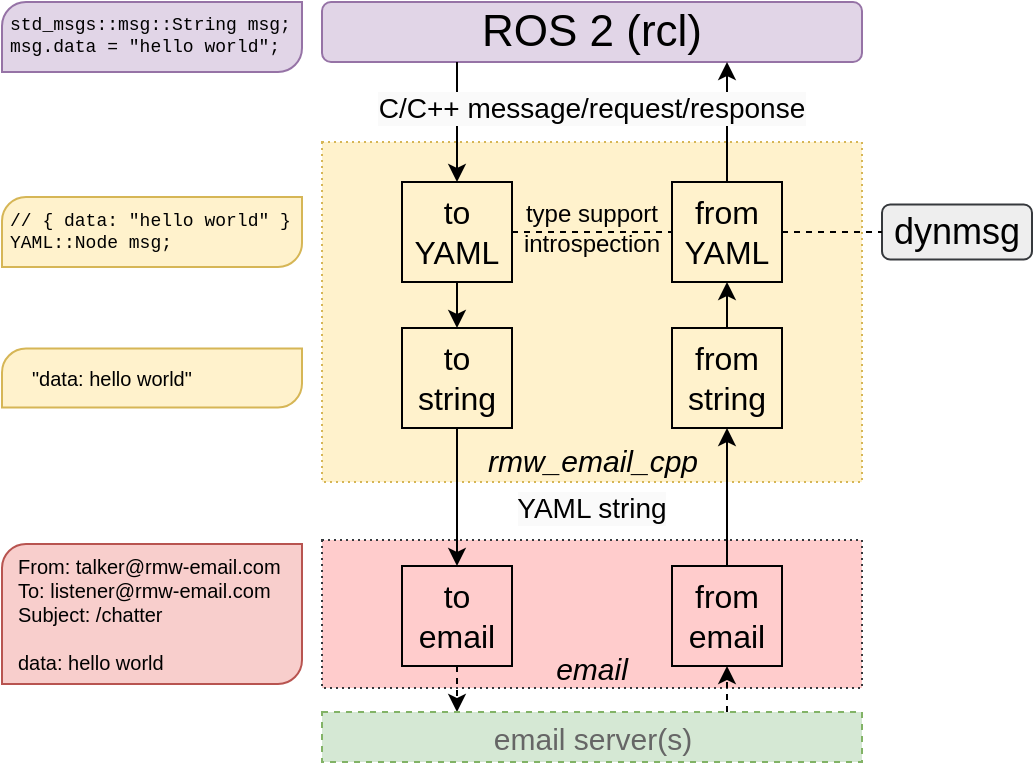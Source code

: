 <mxfile version="15.3.8" type="device"><diagram id="602wcl8TwcZ_TYXThDWu" name="Page-1"><mxGraphModel dx="1314" dy="730" grid="1" gridSize="10" guides="1" tooltips="1" connect="1" arrows="1" fold="1" page="1" pageScale="1" pageWidth="1100" pageHeight="850" math="0" shadow="0"><root><mxCell id="0"/><mxCell id="1" parent="0"/><mxCell id="jCnUBX12jbK9Gn_afA9o-1" value="&lt;font style=&quot;font-size: 22px&quot;&gt;ROS 2 (rcl)&lt;/font&gt;" style="rounded=1;whiteSpace=wrap;html=1;fillColor=#e1d5e7;fontSize=22;strokeColor=#9673a6;fontStyle=0" parent="1" vertex="1"><mxGeometry x="360" y="160" width="270" height="30" as="geometry"/></mxCell><mxCell id="jCnUBX12jbK9Gn_afA9o-2" value="" style="rounded=0;whiteSpace=wrap;html=1;fillColor=#fff2cc;fontFamily=Helvetica;fontSize=16;dashed=1;dashPattern=1 2;strokeColor=#d6b656;" parent="1" vertex="1"><mxGeometry x="360" y="230" width="270" height="170" as="geometry"/></mxCell><mxCell id="jCnUBX12jbK9Gn_afA9o-7" value="dynmsg" style="rounded=1;whiteSpace=wrap;html=1;fontFamily=Helvetica;fontSize=18;fillColor=#eeeeee;strokeColor=#36393d;" parent="1" vertex="1"><mxGeometry x="640" y="261.25" width="75" height="27.5" as="geometry"/></mxCell><mxCell id="jCnUBX12jbK9Gn_afA9o-8" value="" style="rounded=0;whiteSpace=wrap;html=1;fontSize=20;fillColor=#ffcccc;dashed=1;dashPattern=1 2;strokeColor=#36393d;" parent="1" vertex="1"><mxGeometry x="360" y="429" width="270" height="74" as="geometry"/></mxCell><mxCell id="jCnUBX12jbK9Gn_afA9o-26" style="edgeStyle=orthogonalEdgeStyle;rounded=0;orthogonalLoop=1;jettySize=auto;html=1;entryX=0.5;entryY=0;entryDx=0;entryDy=0;fontFamily=Helvetica;fontSize=18;endArrow=classic;endFill=1;" parent="1" source="jCnUBX12jbK9Gn_afA9o-16" target="jCnUBX12jbK9Gn_afA9o-24" edge="1"><mxGeometry relative="1" as="geometry"/></mxCell><mxCell id="jCnUBX12jbK9Gn_afA9o-16" value="to&lt;br style=&quot;font-size: 16px;&quot;&gt;YAML" style="rounded=0;whiteSpace=wrap;html=1;fontFamily=Helvetica;fontSize=16;strokeColor=#000000;fillColor=none;" parent="1" vertex="1"><mxGeometry x="400" y="250" width="55" height="50" as="geometry"/></mxCell><mxCell id="jCnUBX12jbK9Gn_afA9o-22" style="edgeStyle=orthogonalEdgeStyle;rounded=0;orthogonalLoop=1;jettySize=auto;html=1;exitX=1;exitY=0.5;exitDx=0;exitDy=0;fontFamily=Helvetica;fontSize=18;endArrow=none;endFill=0;dashed=1;" parent="1" source="jCnUBX12jbK9Gn_afA9o-18" target="jCnUBX12jbK9Gn_afA9o-7" edge="1"><mxGeometry relative="1" as="geometry"/></mxCell><mxCell id="jCnUBX12jbK9Gn_afA9o-18" value="from&lt;br style=&quot;font-size: 16px;&quot;&gt;YAML" style="rounded=0;whiteSpace=wrap;html=1;fontFamily=Helvetica;fontSize=16;strokeColor=#000000;fillColor=none;" parent="1" vertex="1"><mxGeometry x="535" y="250" width="55" height="50" as="geometry"/></mxCell><mxCell id="jCnUBX12jbK9Gn_afA9o-24" value="to&lt;br style=&quot;font-size: 16px;&quot;&gt;string" style="rounded=0;whiteSpace=wrap;html=1;fontFamily=Helvetica;fontSize=16;strokeColor=#000000;fillColor=none;" parent="1" vertex="1"><mxGeometry x="400" y="323" width="55" height="50" as="geometry"/></mxCell><mxCell id="jCnUBX12jbK9Gn_afA9o-27" style="edgeStyle=orthogonalEdgeStyle;rounded=0;orthogonalLoop=1;jettySize=auto;html=1;entryX=0.5;entryY=1;entryDx=0;entryDy=0;fontFamily=Helvetica;fontSize=18;endArrow=classic;endFill=1;" parent="1" source="jCnUBX12jbK9Gn_afA9o-25" target="jCnUBX12jbK9Gn_afA9o-18" edge="1"><mxGeometry relative="1" as="geometry"/></mxCell><mxCell id="jCnUBX12jbK9Gn_afA9o-25" value="from&lt;br style=&quot;font-size: 16px;&quot;&gt;string" style="rounded=0;whiteSpace=wrap;html=1;fontFamily=Helvetica;fontSize=16;strokeColor=#000000;fillColor=none;" parent="1" vertex="1"><mxGeometry x="535" y="323" width="55" height="50" as="geometry"/></mxCell><mxCell id="DyVd6OIuTBmbQWbVTkdJ-4" value="" style="group;fillColor=none;absoluteArcSize=0;fontFamily=Helvetica;" parent="1" vertex="1" connectable="0"><mxGeometry x="200" y="160" width="150" height="35" as="geometry"/></mxCell><mxCell id="DyVd6OIuTBmbQWbVTkdJ-2" value="" style="verticalLabelPosition=bottom;verticalAlign=top;html=1;shape=mxgraph.basic.diag_round_rect;dx=6;fillColor=#e1d5e7;strokeColor=#9673a6;" parent="DyVd6OIuTBmbQWbVTkdJ-4" vertex="1"><mxGeometry width="150" height="35" as="geometry"/></mxCell><mxCell id="DyVd6OIuTBmbQWbVTkdJ-3" value="&lt;font style=&quot;font-size: 9px;&quot;&gt;std_msgs::msg::String msg;&lt;br style=&quot;font-size: 9px;&quot;&gt;msg.data = &quot;hello world&quot;;&lt;/font&gt;" style="text;html=1;align=left;verticalAlign=middle;whiteSpace=wrap;rounded=0;fontFamily=Courier New;fontSize=9;" parent="DyVd6OIuTBmbQWbVTkdJ-4" vertex="1"><mxGeometry x="2" y="5.83" width="150" height="23.33" as="geometry"/></mxCell><mxCell id="DyVd6OIuTBmbQWbVTkdJ-5" value="" style="group;align=left;" parent="1" vertex="1" connectable="0"><mxGeometry x="200" y="257.5" width="150" height="35" as="geometry"/></mxCell><mxCell id="DyVd6OIuTBmbQWbVTkdJ-6" value="" style="verticalLabelPosition=bottom;verticalAlign=top;html=1;shape=mxgraph.basic.diag_round_rect;dx=6;fillColor=#fff2cc;strokeColor=#d6b656;" parent="DyVd6OIuTBmbQWbVTkdJ-5" vertex="1"><mxGeometry width="150" height="35" as="geometry"/></mxCell><mxCell id="DyVd6OIuTBmbQWbVTkdJ-7" value="&lt;font style=&quot;font-size: 9px;&quot;&gt;// { data: &quot;hello world&quot; }&lt;br style=&quot;font-size: 9px;&quot;&gt;YAML::Node msg;&lt;/font&gt;" style="text;html=1;strokeColor=none;fillColor=none;align=left;verticalAlign=middle;whiteSpace=wrap;rounded=0;fontFamily=Courier New;fontSize=9;" parent="DyVd6OIuTBmbQWbVTkdJ-5" vertex="1"><mxGeometry x="2" y="5.83" width="150" height="23.33" as="geometry"/></mxCell><mxCell id="DyVd6OIuTBmbQWbVTkdJ-9" value="" style="group;align=left;" parent="1" vertex="1" connectable="0"><mxGeometry x="200" y="333.25" width="150" height="29.5" as="geometry"/></mxCell><mxCell id="DyVd6OIuTBmbQWbVTkdJ-10" value="" style="verticalLabelPosition=bottom;verticalAlign=top;html=1;shape=mxgraph.basic.diag_round_rect;dx=6;fillColor=#fff2cc;strokeColor=#d6b656;" parent="DyVd6OIuTBmbQWbVTkdJ-9" vertex="1"><mxGeometry width="150" height="29.5" as="geometry"/></mxCell><mxCell id="DyVd6OIuTBmbQWbVTkdJ-11" value="&lt;font style=&quot;font-size: 10px&quot;&gt;&quot;data: hello world&quot;&lt;/font&gt;" style="text;html=1;strokeColor=none;fillColor=none;align=left;verticalAlign=middle;whiteSpace=wrap;rounded=0;" parent="DyVd6OIuTBmbQWbVTkdJ-9" vertex="1"><mxGeometry x="12.5" y="4.917" width="125" height="19.667" as="geometry"/></mxCell><mxCell id="DyVd6OIuTBmbQWbVTkdJ-24" style="edgeStyle=orthogonalEdgeStyle;rounded=0;orthogonalLoop=1;jettySize=auto;html=1;exitX=0.5;exitY=1;exitDx=0;exitDy=0;entryX=0.25;entryY=0;entryDx=0;entryDy=0;fontSize=14;dashed=1;" parent="1" source="DyVd6OIuTBmbQWbVTkdJ-12" target="DyVd6OIuTBmbQWbVTkdJ-23" edge="1"><mxGeometry relative="1" as="geometry"/></mxCell><mxCell id="DyVd6OIuTBmbQWbVTkdJ-12" value="to email" style="rounded=0;whiteSpace=wrap;html=1;fontFamily=Helvetica;fontSize=16;strokeColor=#000000;fillColor=none;" parent="1" vertex="1"><mxGeometry x="400" y="442" width="55" height="50" as="geometry"/></mxCell><mxCell id="DyVd6OIuTBmbQWbVTkdJ-13" value="from email" style="rounded=0;whiteSpace=wrap;html=1;fontFamily=Helvetica;fontSize=16;strokeColor=#000000;fillColor=none;" parent="1" vertex="1"><mxGeometry x="535" y="442" width="55" height="50" as="geometry"/></mxCell><mxCell id="DyVd6OIuTBmbQWbVTkdJ-14" value="" style="group;align=left;" parent="1" vertex="1" connectable="0"><mxGeometry x="200" y="431" width="150" height="70" as="geometry"/></mxCell><mxCell id="DyVd6OIuTBmbQWbVTkdJ-15" value="" style="verticalLabelPosition=bottom;verticalAlign=top;html=1;shape=mxgraph.basic.diag_round_rect;dx=6;fillColor=#f8cecc;strokeColor=#b85450;" parent="DyVd6OIuTBmbQWbVTkdJ-14" vertex="1"><mxGeometry width="150" height="70" as="geometry"/></mxCell><mxCell id="DyVd6OIuTBmbQWbVTkdJ-16" value="&lt;div style=&quot;font-size: 10px&quot;&gt;&lt;font style=&quot;font-size: 10px&quot;&gt;From: talker@rmw-email.com&lt;/font&gt;&lt;/div&gt;&lt;div style=&quot;font-size: 10px&quot;&gt;&lt;font style=&quot;font-size: 10px&quot;&gt;To: listener@rmw-email.com&lt;/font&gt;&lt;/div&gt;&lt;div style=&quot;font-size: 10px&quot;&gt;&lt;font style=&quot;font-size: 10px&quot;&gt;Subject: /chatter&lt;/font&gt;&lt;/div&gt;&lt;div style=&quot;font-size: 10px&quot;&gt;&lt;font style=&quot;font-size: 10px&quot;&gt;&lt;br&gt;&lt;/font&gt;&lt;/div&gt;&lt;div style=&quot;font-size: 10px&quot;&gt;&lt;font style=&quot;font-size: 10px&quot;&gt;data: hello world&lt;/font&gt;&lt;/div&gt;" style="text;html=1;strokeColor=none;fillColor=none;align=left;verticalAlign=middle;whiteSpace=wrap;rounded=0;" parent="DyVd6OIuTBmbQWbVTkdJ-14" vertex="1"><mxGeometry x="6.25" y="11.67" width="137.5" height="46.67" as="geometry"/></mxCell><mxCell id="jCnUBX12jbK9Gn_afA9o-10" style="edgeStyle=orthogonalEdgeStyle;rounded=0;orthogonalLoop=1;jettySize=auto;html=1;exitX=0.5;exitY=1;exitDx=0;exitDy=0;entryX=0.5;entryY=0;entryDx=0;entryDy=0;fontFamily=Helvetica;fontSize=18;" parent="1" source="jCnUBX12jbK9Gn_afA9o-24" target="DyVd6OIuTBmbQWbVTkdJ-12" edge="1"><mxGeometry relative="1" as="geometry"/></mxCell><mxCell id="jCnUBX12jbK9Gn_afA9o-11" style="edgeStyle=orthogonalEdgeStyle;rounded=0;orthogonalLoop=1;jettySize=auto;html=1;exitX=0.5;exitY=0;exitDx=0;exitDy=0;entryX=0.5;entryY=1;entryDx=0;entryDy=0;fontFamily=Helvetica;fontSize=18;" parent="1" source="DyVd6OIuTBmbQWbVTkdJ-13" target="jCnUBX12jbK9Gn_afA9o-25" edge="1"><mxGeometry relative="1" as="geometry"/></mxCell><mxCell id="DyVd6OIuTBmbQWbVTkdJ-25" style="edgeStyle=orthogonalEdgeStyle;rounded=0;orthogonalLoop=1;jettySize=auto;html=1;exitX=0.75;exitY=0;exitDx=0;exitDy=0;entryX=0.5;entryY=1;entryDx=0;entryDy=0;fontSize=14;dashed=1;" parent="1" source="DyVd6OIuTBmbQWbVTkdJ-23" target="DyVd6OIuTBmbQWbVTkdJ-13" edge="1"><mxGeometry relative="1" as="geometry"/></mxCell><mxCell id="DyVd6OIuTBmbQWbVTkdJ-23" value="" style="rounded=0;whiteSpace=wrap;html=1;fontSize=20;fillColor=#d5e8d4;dashed=1;strokeColor=#82b366;align=center;" parent="1" vertex="1"><mxGeometry x="360" y="515" width="270" height="25" as="geometry"/></mxCell><mxCell id="jCnUBX12jbK9Gn_afA9o-4" style="edgeStyle=orthogonalEdgeStyle;rounded=0;orthogonalLoop=1;jettySize=auto;html=1;exitX=0.5;exitY=0;exitDx=0;exitDy=0;entryX=0.75;entryY=1;entryDx=0;entryDy=0;fontFamily=Helvetica;fontSize=18;" parent="1" source="jCnUBX12jbK9Gn_afA9o-18" target="jCnUBX12jbK9Gn_afA9o-1" edge="1"><mxGeometry relative="1" as="geometry"/></mxCell><mxCell id="jCnUBX12jbK9Gn_afA9o-3" value="" style="edgeStyle=orthogonalEdgeStyle;rounded=0;orthogonalLoop=1;jettySize=auto;html=1;exitX=0.25;exitY=1;exitDx=0;exitDy=0;entryX=0.5;entryY=0;entryDx=0;entryDy=0;fontFamily=Helvetica;fontSize=14;" parent="1" source="jCnUBX12jbK9Gn_afA9o-1" target="jCnUBX12jbK9Gn_afA9o-16" edge="1"><mxGeometry x="-0.159" y="68" relative="1" as="geometry"><mxPoint as="offset"/></mxGeometry></mxCell><mxCell id="jCnUBX12jbK9Gn_afA9o-23" value="" style="edgeStyle=orthogonalEdgeStyle;rounded=0;orthogonalLoop=1;jettySize=auto;html=1;exitX=1;exitY=0.5;exitDx=0;exitDy=0;fontFamily=Helvetica;fontSize=18;endArrow=none;endFill=0;entryX=0;entryY=0.5;entryDx=0;entryDy=0;dashed=1;labelBackgroundColor=none;" parent="1" source="jCnUBX12jbK9Gn_afA9o-16" target="jCnUBX12jbK9Gn_afA9o-18" edge="1"><mxGeometry x="-0.125" y="5" relative="1" as="geometry"><mxPoint x="480" y="274.5" as="sourcePoint"/><mxPoint x="500" y="280" as="targetPoint"/><mxPoint as="offset"/></mxGeometry></mxCell><mxCell id="DyVd6OIuTBmbQWbVTkdJ-26" value="&lt;font style=&quot;font-size: 12px&quot;&gt;type support&lt;br style=&quot;font-size: 12px&quot;&gt;introspection&lt;/font&gt;" style="text;html=1;strokeColor=none;fillColor=none;align=center;verticalAlign=middle;whiteSpace=wrap;rounded=0;fontSize=12;" parent="1" vertex="1"><mxGeometry x="455" y="253.25" width="80" height="40" as="geometry"/></mxCell><mxCell id="DyVd6OIuTBmbQWbVTkdJ-28" value="YAML string" style="text;html=1;strokeColor=none;fillColor=none;align=center;verticalAlign=middle;whiteSpace=wrap;rounded=0;fontSize=14;labelBackgroundColor=#FAFAFA;" parent="1" vertex="1"><mxGeometry x="450" y="403" width="90" height="20" as="geometry"/></mxCell><mxCell id="DyVd6OIuTBmbQWbVTkdJ-29" value="&lt;span style=&quot;font-size: 14px;&quot;&gt;C/C++ message/request/response&lt;/span&gt;" style="text;html=1;strokeColor=none;fillColor=none;align=center;verticalAlign=middle;whiteSpace=wrap;rounded=0;fontSize=14;labelBackgroundColor=#FAFAFA;" parent="1" vertex="1"><mxGeometry x="380" y="203" width="230" height="20" as="geometry"/></mxCell><mxCell id="DyVd6OIuTBmbQWbVTkdJ-30" value="&lt;span style=&quot;font-size: 15px&quot;&gt;&lt;i&gt;rmw_email_cpp&lt;/i&gt;&lt;/span&gt;" style="text;html=1;strokeColor=none;fillColor=none;align=center;verticalAlign=middle;whiteSpace=wrap;rounded=0;fontSize=15;labelBackgroundColor=none;" parent="1" vertex="1"><mxGeometry x="437.5" y="379" width="115" height="20" as="geometry"/></mxCell><mxCell id="DyVd6OIuTBmbQWbVTkdJ-31" value="&lt;span style=&quot;font-size: 15px;&quot;&gt;email&lt;/span&gt;" style="text;html=1;strokeColor=none;fillColor=none;align=center;verticalAlign=middle;whiteSpace=wrap;rounded=0;fontSize=15;labelBackgroundColor=none;fontStyle=2" parent="1" vertex="1"><mxGeometry x="465" y="483" width="60" height="20" as="geometry"/></mxCell><mxCell id="DyVd6OIuTBmbQWbVTkdJ-32" value="&lt;span style=&quot;font-size: 15px;&quot;&gt;email server(s)&lt;/span&gt;" style="text;html=1;strokeColor=none;fillColor=none;align=center;verticalAlign=middle;whiteSpace=wrap;rounded=0;fontSize=15;labelBackgroundColor=none;fontStyle=0;fontColor=#666666;" parent="1" vertex="1"><mxGeometry x="432.5" y="517.5" width="125" height="20" as="geometry"/></mxCell></root></mxGraphModel></diagram></mxfile>